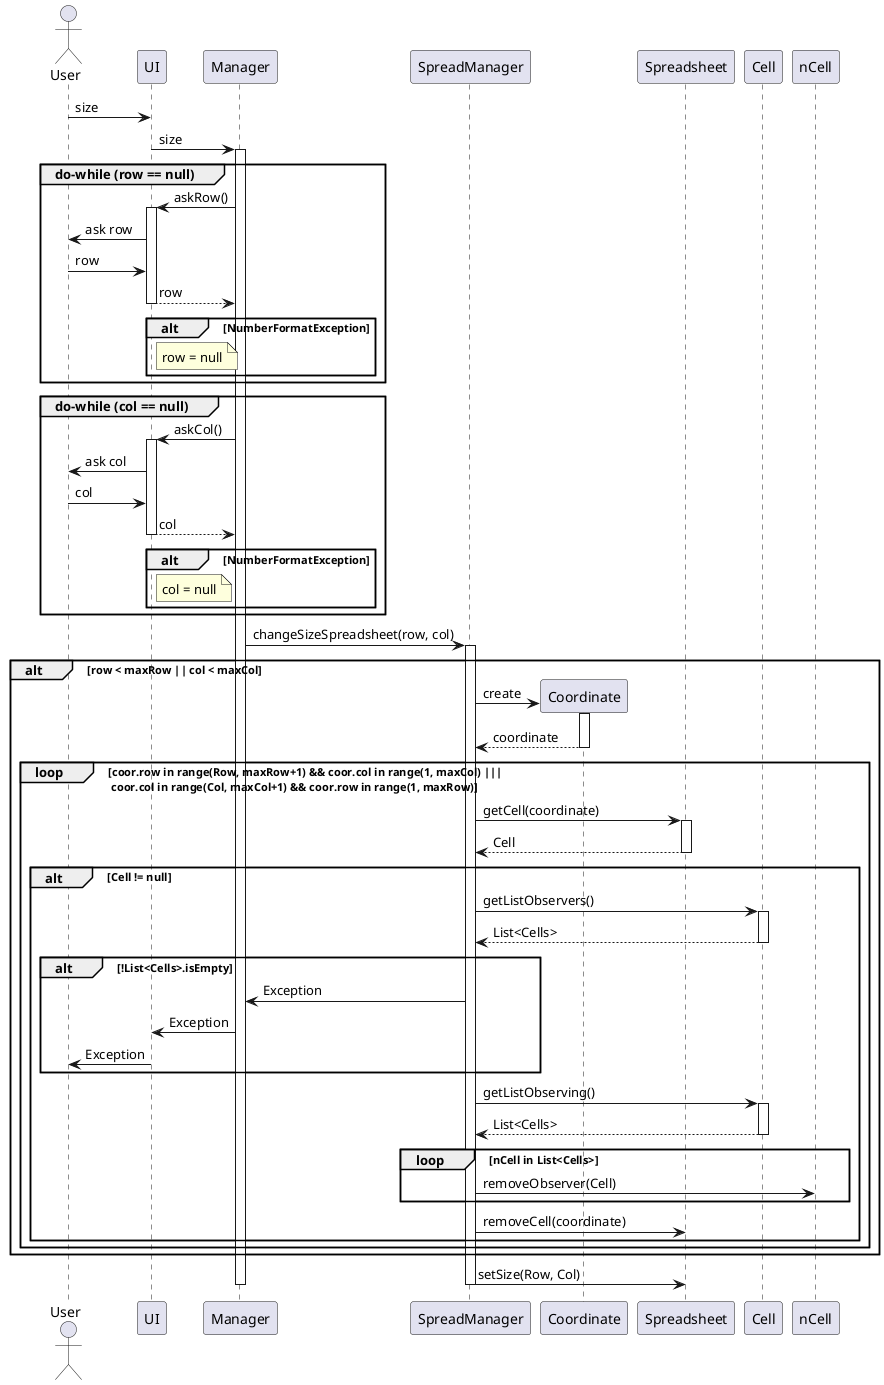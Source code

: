 @startuml
actor User

User -> UI:size
UI -> Manager ++:size

group do-while (row == null)
    Manager -> UI++: askRow()
    UI -> User : ask row
    User -> UI: row
    return row
    alt NumberFormatException
        note right UI : row = null
    end
end
group do-while (col == null)
    Manager -> UI++: askCol()
    UI -> User: ask col 
    User -> UI: col
    return col
    alt NumberFormatException
        note right UI : col = null
    end
end

Manager -> SpreadManager ++: changeSizeSpreadsheet(row, col)
alt row < maxRow || col < maxCol
    SpreadManager -> Coordinate **: create
    activate Coordinate
    return coordinate
    loop coor.row in range(Row, maxRow+1) && coor.col in range(1, maxCol) ||| \n coor.col in range(Col, maxCol+1) && coor.row in range(1, maxRow)
        SpreadManager -> Spreadsheet ++: getCell(coordinate)
        return Cell
        alt Cell != null

            SpreadManager -> Cell ++: getListObservers()
            return List<Cells>
            alt !List<Cells>.isEmpty
                SpreadManager -> Manager : Exception
                Manager -> UI : Exception
                UI -> User : Exception
            end

            SpreadManager -> Cell ++: getListObserving()
            return List<Cells>
            loop nCell in List<Cells>
                SpreadManager -> nCell : removeObserver(Cell)
            end
            
            SpreadManager -> Spreadsheet : removeCell(coordinate)
        end
    end
end
SpreadManager -> Spreadsheet : setSize(Row, Col)

deactivate SpreadManager
deactivate Manager

@enduml
